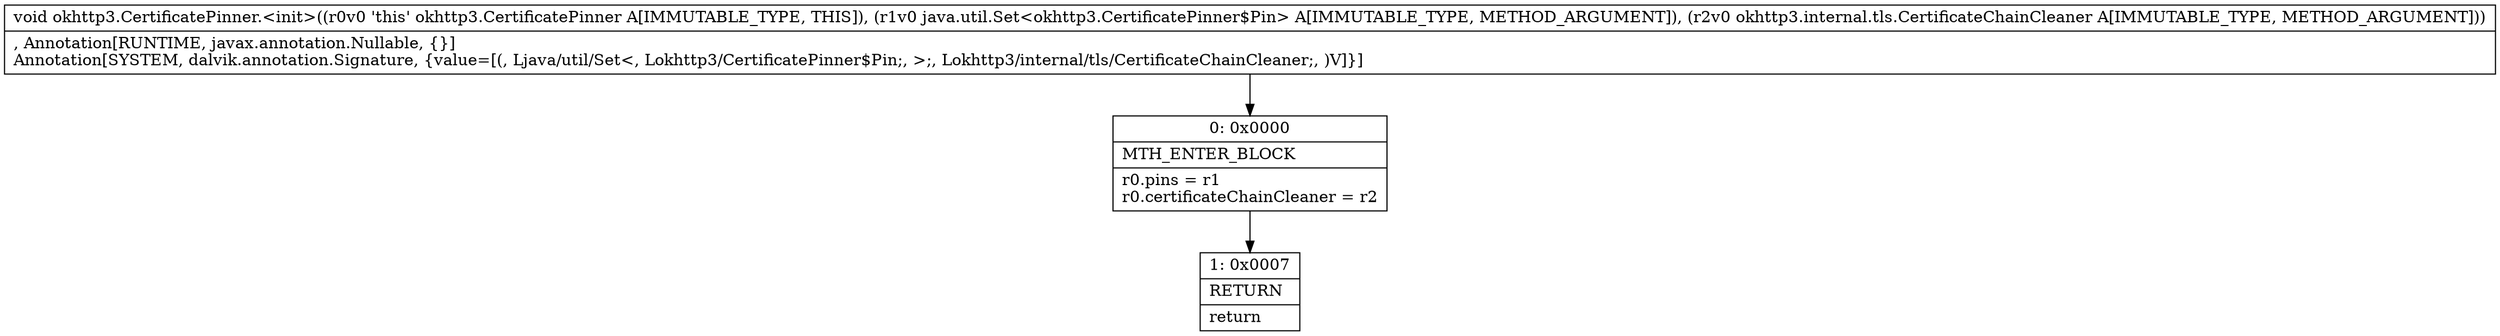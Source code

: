 digraph "CFG forokhttp3.CertificatePinner.\<init\>(Ljava\/util\/Set;Lokhttp3\/internal\/tls\/CertificateChainCleaner;)V" {
Node_0 [shape=record,label="{0\:\ 0x0000|MTH_ENTER_BLOCK\l|r0.pins = r1\lr0.certificateChainCleaner = r2\l}"];
Node_1 [shape=record,label="{1\:\ 0x0007|RETURN\l|return\l}"];
MethodNode[shape=record,label="{void okhttp3.CertificatePinner.\<init\>((r0v0 'this' okhttp3.CertificatePinner A[IMMUTABLE_TYPE, THIS]), (r1v0 java.util.Set\<okhttp3.CertificatePinner$Pin\> A[IMMUTABLE_TYPE, METHOD_ARGUMENT]), (r2v0 okhttp3.internal.tls.CertificateChainCleaner A[IMMUTABLE_TYPE, METHOD_ARGUMENT]))  | , Annotation[RUNTIME, javax.annotation.Nullable, \{\}]\lAnnotation[SYSTEM, dalvik.annotation.Signature, \{value=[(, Ljava\/util\/Set\<, Lokhttp3\/CertificatePinner$Pin;, \>;, Lokhttp3\/internal\/tls\/CertificateChainCleaner;, )V]\}]\l}"];
MethodNode -> Node_0;
Node_0 -> Node_1;
}

